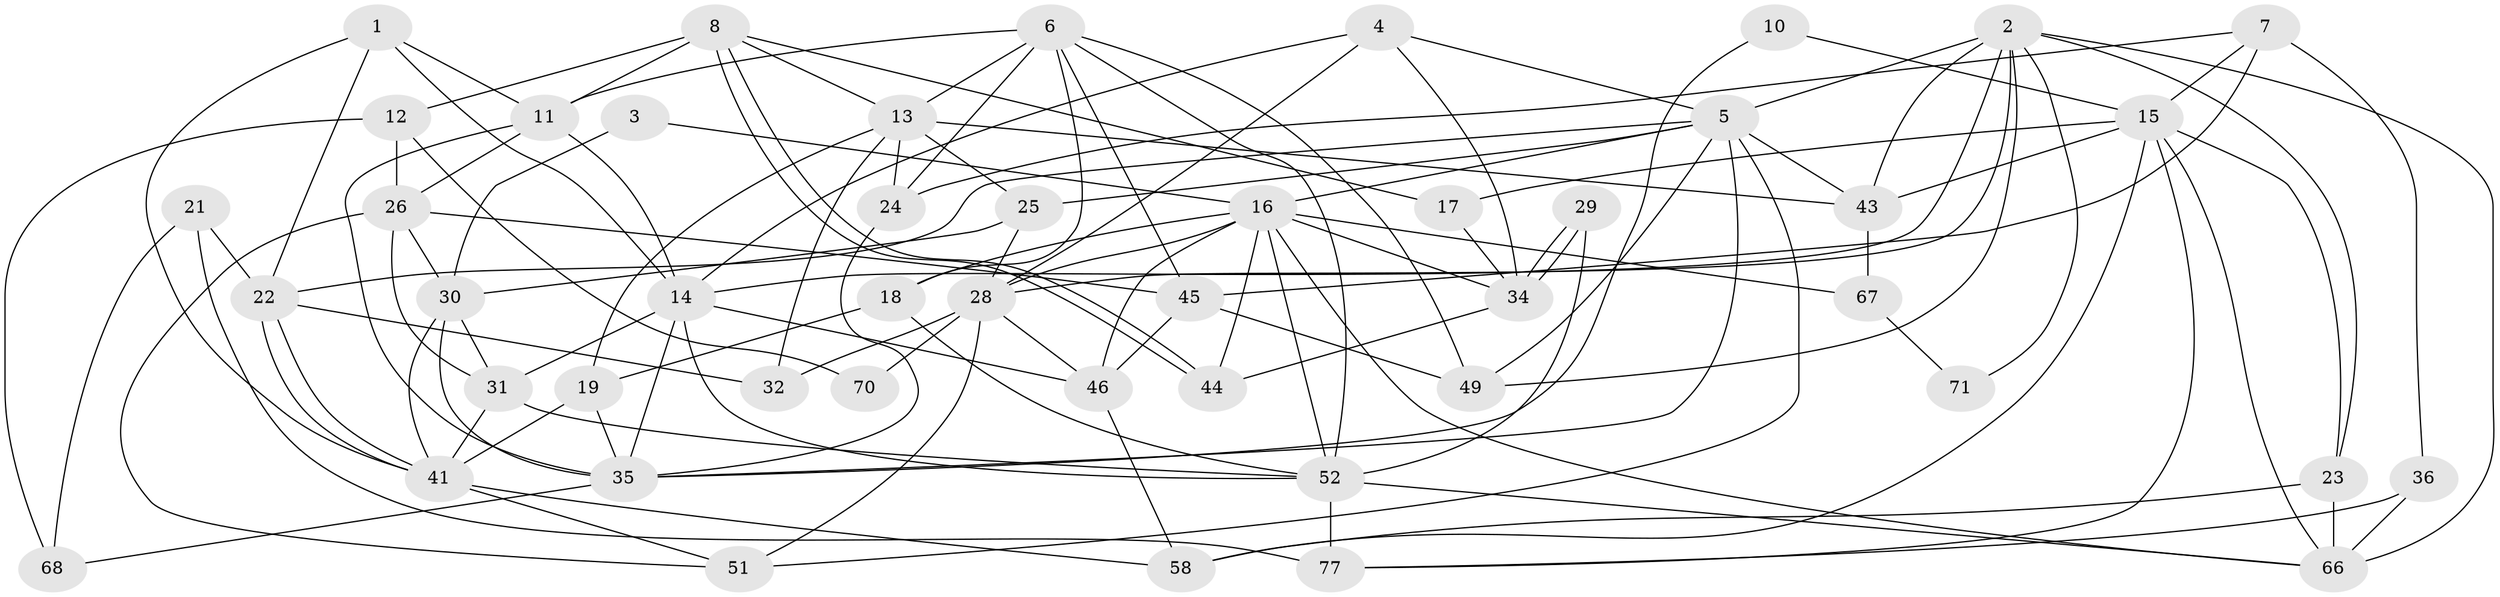 // original degree distribution, {4: 0.24050632911392406, 2: 0.12658227848101267, 6: 0.11392405063291139, 5: 0.21518987341772153, 3: 0.27848101265822783, 8: 0.012658227848101266, 7: 0.012658227848101266}
// Generated by graph-tools (version 1.1) at 2025/11/02/27/25 16:11:18]
// undirected, 47 vertices, 118 edges
graph export_dot {
graph [start="1"]
  node [color=gray90,style=filled];
  1;
  2 [super="+37"];
  3;
  4 [super="+42"];
  5 [super="+48"];
  6 [super="+74"];
  7 [super="+72"];
  8 [super="+9"];
  10;
  11 [super="+40"];
  12 [super="+27"];
  13 [super="+69"];
  14 [super="+20"];
  15 [super="+62"];
  16 [super="+63"];
  17;
  18;
  19 [super="+57"];
  21;
  22 [super="+50"];
  23;
  24 [super="+60"];
  25 [super="+61"];
  26 [super="+56"];
  28 [super="+38"];
  29;
  30 [super="+59"];
  31 [super="+33"];
  32 [super="+39"];
  34 [super="+47"];
  35 [super="+75"];
  36 [super="+73"];
  41 [super="+79"];
  43 [super="+54"];
  44;
  45 [super="+53"];
  46;
  49 [super="+55"];
  51;
  52 [super="+64"];
  58 [super="+65"];
  66 [super="+76"];
  67;
  68;
  70;
  71;
  77 [super="+78"];
  1 -- 22;
  1 -- 41;
  1 -- 14;
  1 -- 11;
  2 -- 5;
  2 -- 66;
  2 -- 71;
  2 -- 23;
  2 -- 28;
  2 -- 14;
  2 -- 43;
  2 -- 49;
  3 -- 16;
  3 -- 30;
  4 -- 14;
  4 -- 28;
  4 -- 34;
  4 -- 5;
  5 -- 49;
  5 -- 16;
  5 -- 35;
  5 -- 51;
  5 -- 25;
  5 -- 43;
  5 -- 22;
  6 -- 18;
  6 -- 24;
  6 -- 49;
  6 -- 11;
  6 -- 52;
  6 -- 45;
  6 -- 13;
  7 -- 15;
  7 -- 36 [weight=2];
  7 -- 24;
  7 -- 45;
  8 -- 44;
  8 -- 44;
  8 -- 17;
  8 -- 12;
  8 -- 11;
  8 -- 13;
  10 -- 15;
  10 -- 35;
  11 -- 14;
  11 -- 35;
  11 -- 26;
  12 -- 26 [weight=3];
  12 -- 68;
  12 -- 70;
  13 -- 25 [weight=2];
  13 -- 19;
  13 -- 32;
  13 -- 43;
  13 -- 24;
  14 -- 46;
  14 -- 35;
  14 -- 52;
  14 -- 31;
  15 -- 66;
  15 -- 43;
  15 -- 17;
  15 -- 58;
  15 -- 23;
  15 -- 77;
  16 -- 52;
  16 -- 28;
  16 -- 34;
  16 -- 18;
  16 -- 67;
  16 -- 44;
  16 -- 46;
  16 -- 66;
  17 -- 34;
  18 -- 52;
  18 -- 19;
  19 -- 35;
  19 -- 41;
  21 -- 68;
  21 -- 77;
  21 -- 22;
  22 -- 41;
  22 -- 41;
  22 -- 32;
  23 -- 58;
  23 -- 66;
  24 -- 35;
  25 -- 28;
  25 -- 30;
  26 -- 45;
  26 -- 30;
  26 -- 31;
  26 -- 51;
  28 -- 51;
  28 -- 46;
  28 -- 32;
  28 -- 70;
  29 -- 34;
  29 -- 34;
  29 -- 52;
  30 -- 41;
  30 -- 35;
  30 -- 31;
  31 -- 52;
  31 -- 41;
  34 -- 44;
  35 -- 68;
  36 -- 77;
  36 -- 66 [weight=2];
  41 -- 58;
  41 -- 51;
  43 -- 67;
  45 -- 46;
  45 -- 49 [weight=2];
  46 -- 58;
  52 -- 77 [weight=2];
  52 -- 66;
  67 -- 71;
}
